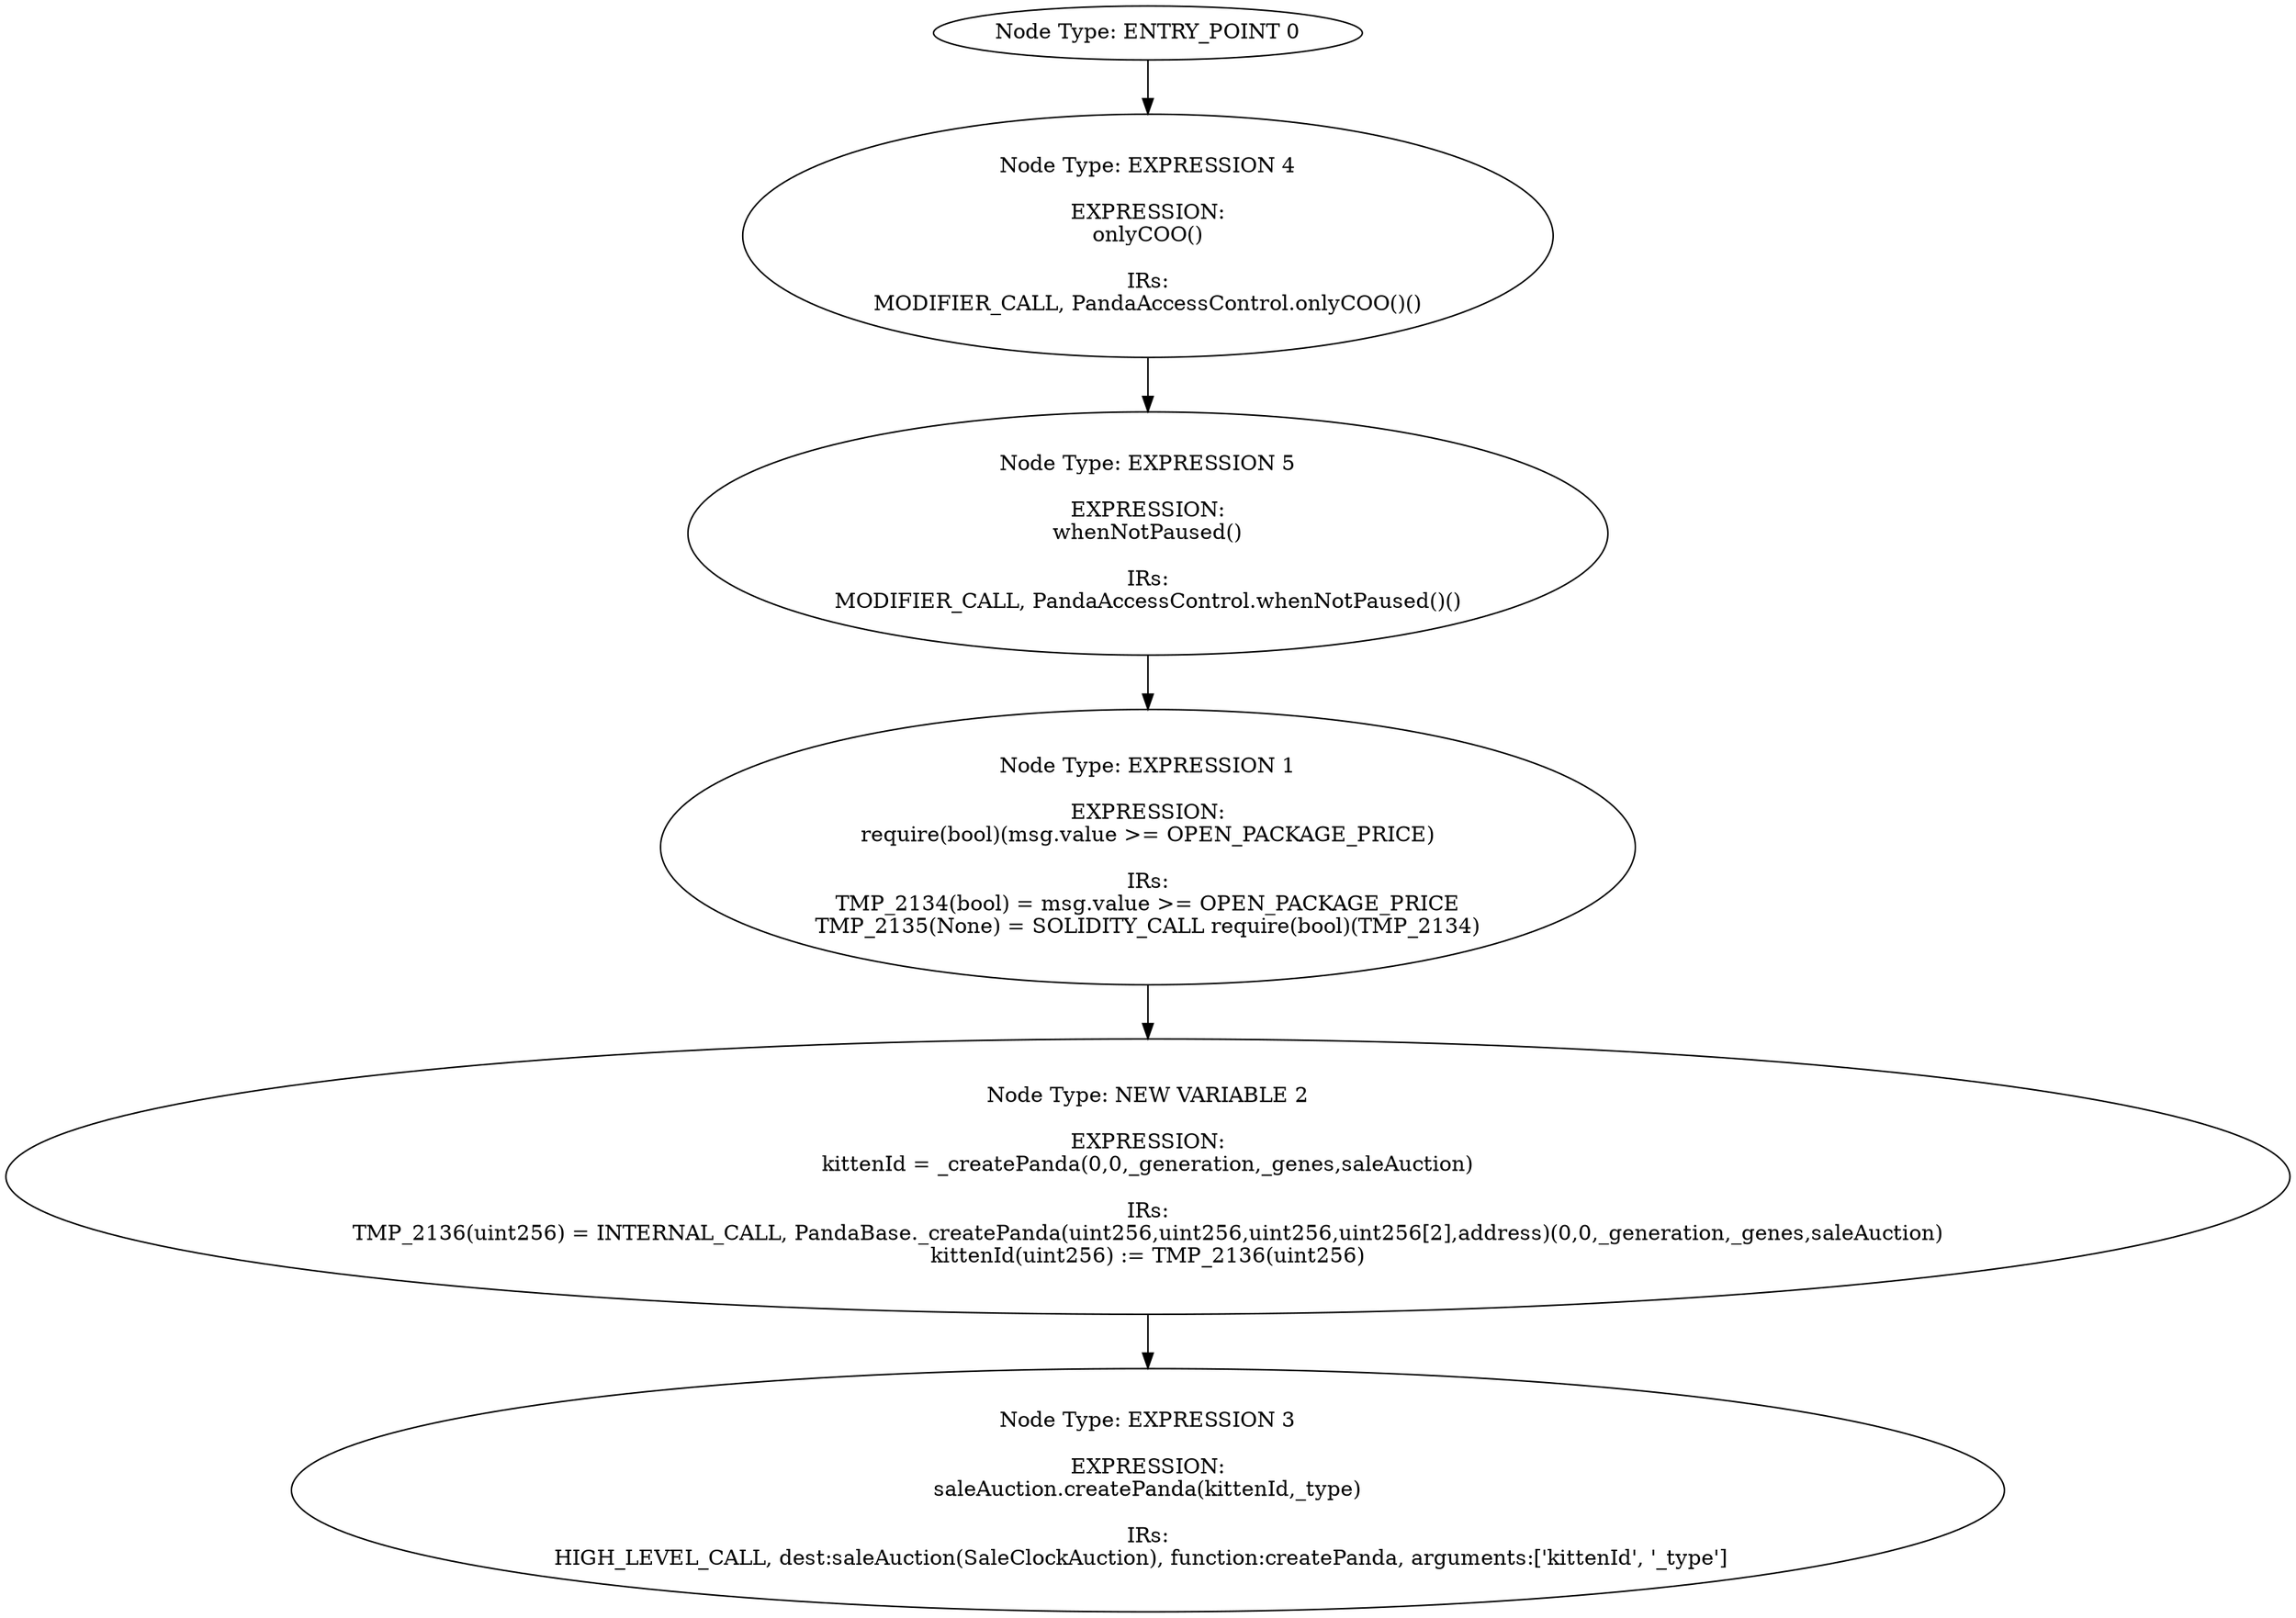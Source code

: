 digraph{
0[label="Node Type: ENTRY_POINT 0
"];
0->4;
1[label="Node Type: EXPRESSION 1

EXPRESSION:
require(bool)(msg.value >= OPEN_PACKAGE_PRICE)

IRs:
TMP_2134(bool) = msg.value >= OPEN_PACKAGE_PRICE
TMP_2135(None) = SOLIDITY_CALL require(bool)(TMP_2134)"];
1->2;
2[label="Node Type: NEW VARIABLE 2

EXPRESSION:
kittenId = _createPanda(0,0,_generation,_genes,saleAuction)

IRs:
TMP_2136(uint256) = INTERNAL_CALL, PandaBase._createPanda(uint256,uint256,uint256,uint256[2],address)(0,0,_generation,_genes,saleAuction)
kittenId(uint256) := TMP_2136(uint256)"];
2->3;
3[label="Node Type: EXPRESSION 3

EXPRESSION:
saleAuction.createPanda(kittenId,_type)

IRs:
HIGH_LEVEL_CALL, dest:saleAuction(SaleClockAuction), function:createPanda, arguments:['kittenId', '_type']  "];
4[label="Node Type: EXPRESSION 4

EXPRESSION:
onlyCOO()

IRs:
MODIFIER_CALL, PandaAccessControl.onlyCOO()()"];
4->5;
5[label="Node Type: EXPRESSION 5

EXPRESSION:
whenNotPaused()

IRs:
MODIFIER_CALL, PandaAccessControl.whenNotPaused()()"];
5->1;
}
